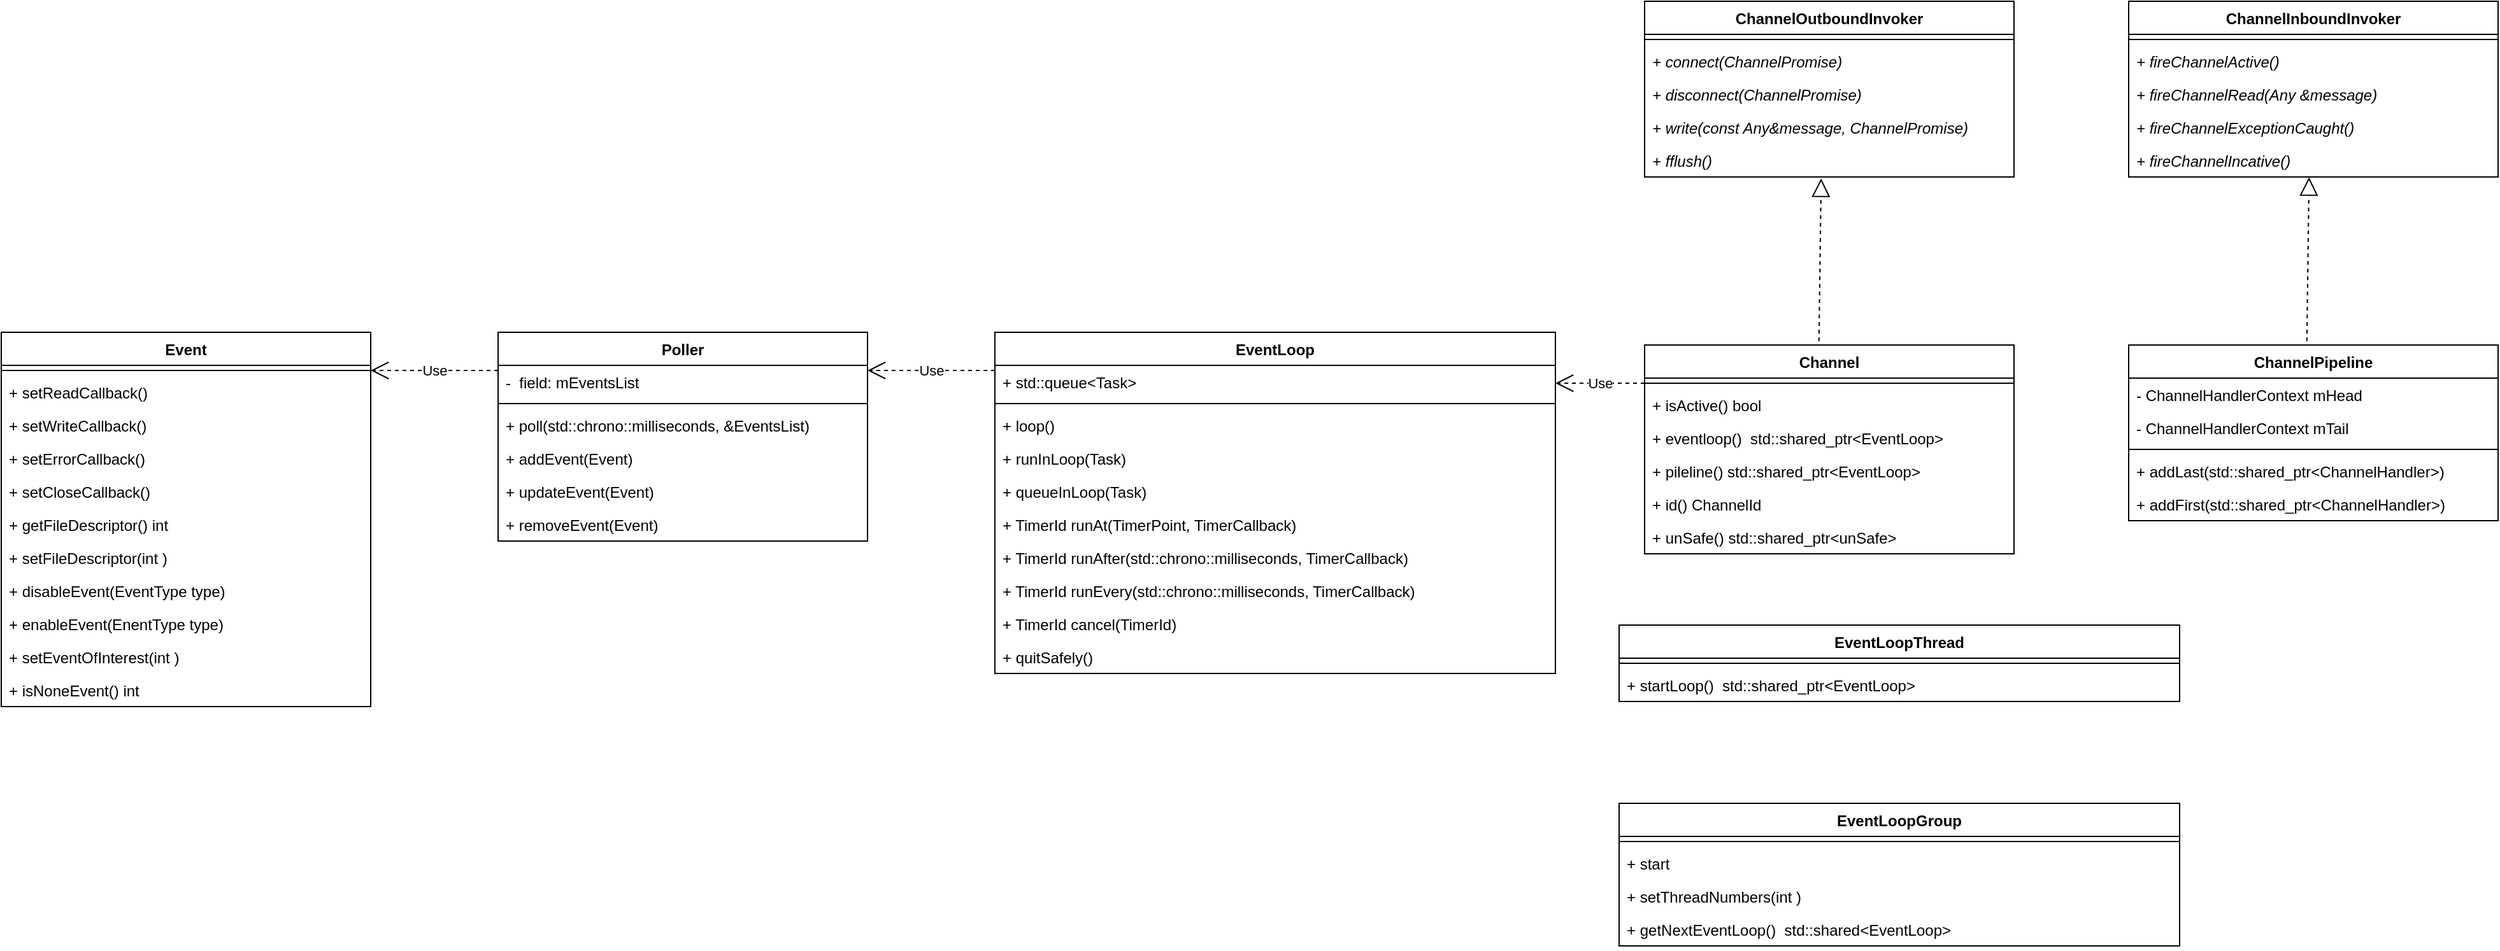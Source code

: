 <mxfile version="12.2.3" type="github" pages="4">
  <diagram name="类图" id="c4acf3e9-155e-7222-9cf6-157b1a14988f">
    <mxGraphModel dx="2671" dy="519" grid="1" gridSize="10" guides="1" tooltips="1" connect="1" arrows="1" fold="1" page="1" pageScale="1" pageWidth="850" pageHeight="1100" background="#ffffff" math="0" shadow="0">
      <root>
        <mxCell id="0"/>
        <mxCell id="1" parent="0"/>
        <mxCell id="_bCPvopoZGER6yHDOMZf-1" value="ChannelOutboundInvoker" style="swimlane;fontStyle=1;align=center;verticalAlign=top;childLayout=stackLayout;horizontal=1;startSize=26;horizontalStack=0;resizeParent=1;resizeParentMax=0;resizeLast=0;collapsible=1;marginBottom=0;" parent="1" vertex="1">
          <mxGeometry x="60" y="40" width="290" height="138" as="geometry"/>
        </mxCell>
        <mxCell id="_bCPvopoZGER6yHDOMZf-3" value="" style="line;strokeWidth=1;fillColor=none;align=left;verticalAlign=middle;spacingTop=-1;spacingLeft=3;spacingRight=3;rotatable=0;labelPosition=right;points=[];portConstraint=eastwest;" parent="_bCPvopoZGER6yHDOMZf-1" vertex="1">
          <mxGeometry y="26" width="290" height="8" as="geometry"/>
        </mxCell>
        <mxCell id="_bCPvopoZGER6yHDOMZf-4" value="+ connect(ChannelPromise)" style="text;strokeColor=none;fillColor=none;align=left;verticalAlign=top;spacingLeft=4;spacingRight=4;overflow=hidden;rotatable=0;points=[[0,0.5],[1,0.5]];portConstraint=eastwest;fontStyle=2" parent="_bCPvopoZGER6yHDOMZf-1" vertex="1">
          <mxGeometry y="34" width="290" height="26" as="geometry"/>
        </mxCell>
        <mxCell id="_bCPvopoZGER6yHDOMZf-10" value="+ disconnect(ChannelPromise)" style="text;strokeColor=none;fillColor=none;align=left;verticalAlign=top;spacingLeft=4;spacingRight=4;overflow=hidden;rotatable=0;points=[[0,0.5],[1,0.5]];portConstraint=eastwest;fontStyle=2" parent="_bCPvopoZGER6yHDOMZf-1" vertex="1">
          <mxGeometry y="60" width="290" height="26" as="geometry"/>
        </mxCell>
        <mxCell id="_bCPvopoZGER6yHDOMZf-11" value="+ write(const Any&amp;message, ChannelPromise)" style="text;strokeColor=none;fillColor=none;align=left;verticalAlign=top;spacingLeft=4;spacingRight=4;overflow=hidden;rotatable=0;points=[[0,0.5],[1,0.5]];portConstraint=eastwest;fontStyle=2" parent="_bCPvopoZGER6yHDOMZf-1" vertex="1">
          <mxGeometry y="86" width="290" height="26" as="geometry"/>
        </mxCell>
        <mxCell id="_bCPvopoZGER6yHDOMZf-24" value="+ fflush()" style="text;strokeColor=none;fillColor=none;align=left;verticalAlign=top;spacingLeft=4;spacingRight=4;overflow=hidden;rotatable=0;points=[[0,0.5],[1,0.5]];portConstraint=eastwest;fontStyle=2" parent="_bCPvopoZGER6yHDOMZf-1" vertex="1">
          <mxGeometry y="112" width="290" height="26" as="geometry"/>
        </mxCell>
        <mxCell id="_bCPvopoZGER6yHDOMZf-13" value="Channel" style="swimlane;fontStyle=1;align=center;verticalAlign=top;childLayout=stackLayout;horizontal=1;startSize=26;horizontalStack=0;resizeParent=1;resizeParentMax=0;resizeLast=0;collapsible=1;marginBottom=0;" parent="1" vertex="1">
          <mxGeometry x="60" y="310" width="290" height="164" as="geometry"/>
        </mxCell>
        <mxCell id="_bCPvopoZGER6yHDOMZf-16" value="" style="line;strokeWidth=1;fillColor=none;align=left;verticalAlign=middle;spacingTop=-1;spacingLeft=3;spacingRight=3;rotatable=0;labelPosition=right;points=[];portConstraint=eastwest;" parent="_bCPvopoZGER6yHDOMZf-13" vertex="1">
          <mxGeometry y="26" width="290" height="8" as="geometry"/>
        </mxCell>
        <mxCell id="_bCPvopoZGER6yHDOMZf-17" value="+ isActive() bool" style="text;strokeColor=none;fillColor=none;align=left;verticalAlign=top;spacingLeft=4;spacingRight=4;overflow=hidden;rotatable=0;points=[[0,0.5],[1,0.5]];portConstraint=eastwest;" parent="_bCPvopoZGER6yHDOMZf-13" vertex="1">
          <mxGeometry y="34" width="290" height="26" as="geometry"/>
        </mxCell>
        <mxCell id="_bCPvopoZGER6yHDOMZf-18" value="+ eventloop()  std::shared_ptr&lt;EventLoop&gt;" style="text;strokeColor=none;fillColor=none;align=left;verticalAlign=top;spacingLeft=4;spacingRight=4;overflow=hidden;rotatable=0;points=[[0,0.5],[1,0.5]];portConstraint=eastwest;" parent="_bCPvopoZGER6yHDOMZf-13" vertex="1">
          <mxGeometry y="60" width="290" height="26" as="geometry"/>
        </mxCell>
        <mxCell id="_bCPvopoZGER6yHDOMZf-19" value="+ pileline() std::shared_ptr&lt;EventLoop&gt;" style="text;strokeColor=none;fillColor=none;align=left;verticalAlign=top;spacingLeft=4;spacingRight=4;overflow=hidden;rotatable=0;points=[[0,0.5],[1,0.5]];portConstraint=eastwest;" parent="_bCPvopoZGER6yHDOMZf-13" vertex="1">
          <mxGeometry y="86" width="290" height="26" as="geometry"/>
        </mxCell>
        <mxCell id="R8XJ__2D7Tir7pTzeOZv-1" value="+ id() ChannelId" style="text;strokeColor=none;fillColor=none;align=left;verticalAlign=top;spacingLeft=4;spacingRight=4;overflow=hidden;rotatable=0;points=[[0,0.5],[1,0.5]];portConstraint=eastwest;" vertex="1" parent="_bCPvopoZGER6yHDOMZf-13">
          <mxGeometry y="112" width="290" height="26" as="geometry"/>
        </mxCell>
        <mxCell id="R8XJ__2D7Tir7pTzeOZv-2" value="+ unSafe() std::shared_ptr&lt;unSafe&gt;" style="text;strokeColor=none;fillColor=none;align=left;verticalAlign=top;spacingLeft=4;spacingRight=4;overflow=hidden;rotatable=0;points=[[0,0.5],[1,0.5]];portConstraint=eastwest;" vertex="1" parent="_bCPvopoZGER6yHDOMZf-13">
          <mxGeometry y="138" width="290" height="26" as="geometry"/>
        </mxCell>
        <mxCell id="_bCPvopoZGER6yHDOMZf-26" value="" style="endArrow=block;dashed=1;endFill=0;endSize=12;html=1;entryX=0.478;entryY=1.046;entryDx=0;entryDy=0;entryPerimeter=0;exitX=0.472;exitY=-0.018;exitDx=0;exitDy=0;exitPerimeter=0;" parent="1" source="_bCPvopoZGER6yHDOMZf-13" target="_bCPvopoZGER6yHDOMZf-24" edge="1">
          <mxGeometry width="160" relative="1" as="geometry">
            <mxPoint x="200" y="310" as="sourcePoint"/>
            <mxPoint x="360" y="310" as="targetPoint"/>
          </mxGeometry>
        </mxCell>
        <mxCell id="_bCPvopoZGER6yHDOMZf-28" value="EventLoop" style="swimlane;fontStyle=1;align=center;verticalAlign=top;childLayout=stackLayout;horizontal=1;startSize=26;horizontalStack=0;resizeParent=1;resizeParentMax=0;resizeLast=0;collapsible=1;marginBottom=0;" parent="1" vertex="1">
          <mxGeometry x="-450" y="300" width="440" height="268" as="geometry"/>
        </mxCell>
        <mxCell id="_bCPvopoZGER6yHDOMZf-104" value="+ std::queue&lt;Task&gt;" style="text;strokeColor=none;fillColor=none;align=left;verticalAlign=top;spacingLeft=4;spacingRight=4;overflow=hidden;rotatable=0;points=[[0,0.5],[1,0.5]];portConstraint=eastwest;" parent="_bCPvopoZGER6yHDOMZf-28" vertex="1">
          <mxGeometry y="26" width="440" height="26" as="geometry"/>
        </mxCell>
        <mxCell id="_bCPvopoZGER6yHDOMZf-31" value="" style="line;strokeWidth=1;fillColor=none;align=left;verticalAlign=middle;spacingTop=-1;spacingLeft=3;spacingRight=3;rotatable=0;labelPosition=right;points=[];portConstraint=eastwest;" parent="_bCPvopoZGER6yHDOMZf-28" vertex="1">
          <mxGeometry y="52" width="440" height="8" as="geometry"/>
        </mxCell>
        <mxCell id="_bCPvopoZGER6yHDOMZf-32" value="+ loop()" style="text;strokeColor=none;fillColor=none;align=left;verticalAlign=top;spacingLeft=4;spacingRight=4;overflow=hidden;rotatable=0;points=[[0,0.5],[1,0.5]];portConstraint=eastwest;" parent="_bCPvopoZGER6yHDOMZf-28" vertex="1">
          <mxGeometry y="60" width="440" height="26" as="geometry"/>
        </mxCell>
        <mxCell id="_bCPvopoZGER6yHDOMZf-87" value="+ runInLoop(Task)" style="text;strokeColor=none;fillColor=none;align=left;verticalAlign=top;spacingLeft=4;spacingRight=4;overflow=hidden;rotatable=0;points=[[0,0.5],[1,0.5]];portConstraint=eastwest;" parent="_bCPvopoZGER6yHDOMZf-28" vertex="1">
          <mxGeometry y="86" width="440" height="26" as="geometry"/>
        </mxCell>
        <mxCell id="_bCPvopoZGER6yHDOMZf-33" value="+ queueInLoop(Task)" style="text;strokeColor=none;fillColor=none;align=left;verticalAlign=top;spacingLeft=4;spacingRight=4;overflow=hidden;rotatable=0;points=[[0,0.5],[1,0.5]];portConstraint=eastwest;" parent="_bCPvopoZGER6yHDOMZf-28" vertex="1">
          <mxGeometry y="112" width="440" height="26" as="geometry"/>
        </mxCell>
        <mxCell id="_bCPvopoZGER6yHDOMZf-37" value="+ TimerId runAt(TimerPoint, TimerCallback)" style="text;strokeColor=none;fillColor=none;align=left;verticalAlign=top;spacingLeft=4;spacingRight=4;overflow=hidden;rotatable=0;points=[[0,0.5],[1,0.5]];portConstraint=eastwest;" parent="_bCPvopoZGER6yHDOMZf-28" vertex="1">
          <mxGeometry y="138" width="440" height="26" as="geometry"/>
        </mxCell>
        <mxCell id="_bCPvopoZGER6yHDOMZf-38" value="+ TimerId runAfter(std::chrono::milliseconds, TimerCallback)" style="text;strokeColor=none;fillColor=none;align=left;verticalAlign=top;spacingLeft=4;spacingRight=4;overflow=hidden;rotatable=0;points=[[0,0.5],[1,0.5]];portConstraint=eastwest;" parent="_bCPvopoZGER6yHDOMZf-28" vertex="1">
          <mxGeometry y="164" width="440" height="26" as="geometry"/>
        </mxCell>
        <mxCell id="_bCPvopoZGER6yHDOMZf-42" value="+ TimerId runEvery(std::chrono::milliseconds, TimerCallback)" style="text;strokeColor=none;fillColor=none;align=left;verticalAlign=top;spacingLeft=4;spacingRight=4;overflow=hidden;rotatable=0;points=[[0,0.5],[1,0.5]];portConstraint=eastwest;" parent="_bCPvopoZGER6yHDOMZf-28" vertex="1">
          <mxGeometry y="190" width="440" height="26" as="geometry"/>
        </mxCell>
        <mxCell id="_bCPvopoZGER6yHDOMZf-43" value="+ TimerId cancel(TimerId)" style="text;strokeColor=none;fillColor=none;align=left;verticalAlign=top;spacingLeft=4;spacingRight=4;overflow=hidden;rotatable=0;points=[[0,0.5],[1,0.5]];portConstraint=eastwest;" parent="_bCPvopoZGER6yHDOMZf-28" vertex="1">
          <mxGeometry y="216" width="440" height="26" as="geometry"/>
        </mxCell>
        <mxCell id="_bCPvopoZGER6yHDOMZf-34" value="+ quitSafely()" style="text;strokeColor=none;fillColor=none;align=left;verticalAlign=top;spacingLeft=4;spacingRight=4;overflow=hidden;rotatable=0;points=[[0,0.5],[1,0.5]];portConstraint=eastwest;" parent="_bCPvopoZGER6yHDOMZf-28" vertex="1">
          <mxGeometry y="242" width="440" height="26" as="geometry"/>
        </mxCell>
        <mxCell id="_bCPvopoZGER6yHDOMZf-46" value="Poller" style="swimlane;fontStyle=1;align=center;verticalAlign=top;childLayout=stackLayout;horizontal=1;startSize=26;horizontalStack=0;resizeParent=1;resizeParentMax=0;resizeLast=0;collapsible=1;marginBottom=0;" parent="1" vertex="1">
          <mxGeometry x="-840" y="300" width="290" height="164" as="geometry"/>
        </mxCell>
        <mxCell id="_bCPvopoZGER6yHDOMZf-47" value="-  field: mEventsList" style="text;strokeColor=none;fillColor=none;align=left;verticalAlign=top;spacingLeft=4;spacingRight=4;overflow=hidden;rotatable=0;points=[[0,0.5],[1,0.5]];portConstraint=eastwest;" parent="_bCPvopoZGER6yHDOMZf-46" vertex="1">
          <mxGeometry y="26" width="290" height="26" as="geometry"/>
        </mxCell>
        <mxCell id="_bCPvopoZGER6yHDOMZf-49" value="" style="line;strokeWidth=1;fillColor=none;align=left;verticalAlign=middle;spacingTop=-1;spacingLeft=3;spacingRight=3;rotatable=0;labelPosition=right;points=[];portConstraint=eastwest;" parent="_bCPvopoZGER6yHDOMZf-46" vertex="1">
          <mxGeometry y="52" width="290" height="8" as="geometry"/>
        </mxCell>
        <mxCell id="_bCPvopoZGER6yHDOMZf-50" value="+ poll(std::chrono::milliseconds, &amp;EventsList)" style="text;strokeColor=none;fillColor=none;align=left;verticalAlign=top;spacingLeft=4;spacingRight=4;overflow=hidden;rotatable=0;points=[[0,0.5],[1,0.5]];portConstraint=eastwest;fontStyle=0" parent="_bCPvopoZGER6yHDOMZf-46" vertex="1">
          <mxGeometry y="60" width="290" height="26" as="geometry"/>
        </mxCell>
        <mxCell id="_bCPvopoZGER6yHDOMZf-51" value="+ addEvent(Event)" style="text;strokeColor=none;fillColor=none;align=left;verticalAlign=top;spacingLeft=4;spacingRight=4;overflow=hidden;rotatable=0;points=[[0,0.5],[1,0.5]];portConstraint=eastwest;fontStyle=0" parent="_bCPvopoZGER6yHDOMZf-46" vertex="1">
          <mxGeometry y="86" width="290" height="26" as="geometry"/>
        </mxCell>
        <mxCell id="_bCPvopoZGER6yHDOMZf-77" value="+ updateEvent(Event)" style="text;strokeColor=none;fillColor=none;align=left;verticalAlign=top;spacingLeft=4;spacingRight=4;overflow=hidden;rotatable=0;points=[[0,0.5],[1,0.5]];portConstraint=eastwest;fontStyle=0" parent="_bCPvopoZGER6yHDOMZf-46" vertex="1">
          <mxGeometry y="112" width="290" height="26" as="geometry"/>
        </mxCell>
        <mxCell id="_bCPvopoZGER6yHDOMZf-78" value="+ removeEvent(Event)" style="text;strokeColor=none;fillColor=none;align=left;verticalAlign=top;spacingLeft=4;spacingRight=4;overflow=hidden;rotatable=0;points=[[0,0.5],[1,0.5]];portConstraint=eastwest;fontStyle=0" parent="_bCPvopoZGER6yHDOMZf-46" vertex="1">
          <mxGeometry y="138" width="290" height="26" as="geometry"/>
        </mxCell>
        <mxCell id="_bCPvopoZGER6yHDOMZf-53" value="Event" style="swimlane;fontStyle=1;align=center;verticalAlign=top;childLayout=stackLayout;horizontal=1;startSize=26;horizontalStack=0;resizeParent=1;resizeParentMax=0;resizeLast=0;collapsible=1;marginBottom=0;" parent="1" vertex="1">
          <mxGeometry x="-1230" y="300" width="290" height="294" as="geometry"/>
        </mxCell>
        <mxCell id="_bCPvopoZGER6yHDOMZf-56" value="" style="line;strokeWidth=1;fillColor=none;align=left;verticalAlign=middle;spacingTop=-1;spacingLeft=3;spacingRight=3;rotatable=0;labelPosition=right;points=[];portConstraint=eastwest;" parent="_bCPvopoZGER6yHDOMZf-53" vertex="1">
          <mxGeometry y="26" width="290" height="8" as="geometry"/>
        </mxCell>
        <mxCell id="_bCPvopoZGER6yHDOMZf-58" value="+ setReadCallback()" style="text;strokeColor=none;fillColor=none;align=left;verticalAlign=top;spacingLeft=4;spacingRight=4;overflow=hidden;rotatable=0;points=[[0,0.5],[1,0.5]];portConstraint=eastwest;" parent="_bCPvopoZGER6yHDOMZf-53" vertex="1">
          <mxGeometry y="34" width="290" height="26" as="geometry"/>
        </mxCell>
        <mxCell id="_bCPvopoZGER6yHDOMZf-60" value="+ setWriteCallback()" style="text;strokeColor=none;fillColor=none;align=left;verticalAlign=top;spacingLeft=4;spacingRight=4;overflow=hidden;rotatable=0;points=[[0,0.5],[1,0.5]];portConstraint=eastwest;" parent="_bCPvopoZGER6yHDOMZf-53" vertex="1">
          <mxGeometry y="60" width="290" height="26" as="geometry"/>
        </mxCell>
        <mxCell id="_bCPvopoZGER6yHDOMZf-61" value="+ setErrorCallback()" style="text;strokeColor=none;fillColor=none;align=left;verticalAlign=top;spacingLeft=4;spacingRight=4;overflow=hidden;rotatable=0;points=[[0,0.5],[1,0.5]];portConstraint=eastwest;" parent="_bCPvopoZGER6yHDOMZf-53" vertex="1">
          <mxGeometry y="86" width="290" height="26" as="geometry"/>
        </mxCell>
        <mxCell id="_bCPvopoZGER6yHDOMZf-62" value="+ setCloseCallback()" style="text;strokeColor=none;fillColor=none;align=left;verticalAlign=top;spacingLeft=4;spacingRight=4;overflow=hidden;rotatable=0;points=[[0,0.5],[1,0.5]];portConstraint=eastwest;" parent="_bCPvopoZGER6yHDOMZf-53" vertex="1">
          <mxGeometry y="112" width="290" height="26" as="geometry"/>
        </mxCell>
        <mxCell id="_bCPvopoZGER6yHDOMZf-63" value="+ getFileDescriptor() int" style="text;strokeColor=none;fillColor=none;align=left;verticalAlign=top;spacingLeft=4;spacingRight=4;overflow=hidden;rotatable=0;points=[[0,0.5],[1,0.5]];portConstraint=eastwest;" parent="_bCPvopoZGER6yHDOMZf-53" vertex="1">
          <mxGeometry y="138" width="290" height="26" as="geometry"/>
        </mxCell>
        <mxCell id="_bCPvopoZGER6yHDOMZf-64" value="+ setFileDescriptor(int )" style="text;strokeColor=none;fillColor=none;align=left;verticalAlign=top;spacingLeft=4;spacingRight=4;overflow=hidden;rotatable=0;points=[[0,0.5],[1,0.5]];portConstraint=eastwest;" parent="_bCPvopoZGER6yHDOMZf-53" vertex="1">
          <mxGeometry y="164" width="290" height="26" as="geometry"/>
        </mxCell>
        <mxCell id="_bCPvopoZGER6yHDOMZf-69" value="+ disableEvent(EventType type)" style="text;strokeColor=none;fillColor=none;align=left;verticalAlign=top;spacingLeft=4;spacingRight=4;overflow=hidden;rotatable=0;points=[[0,0.5],[1,0.5]];portConstraint=eastwest;" parent="_bCPvopoZGER6yHDOMZf-53" vertex="1">
          <mxGeometry y="190" width="290" height="26" as="geometry"/>
        </mxCell>
        <mxCell id="_bCPvopoZGER6yHDOMZf-70" value="+ enableEvent(EnentType type)" style="text;strokeColor=none;fillColor=none;align=left;verticalAlign=top;spacingLeft=4;spacingRight=4;overflow=hidden;rotatable=0;points=[[0,0.5],[1,0.5]];portConstraint=eastwest;" parent="_bCPvopoZGER6yHDOMZf-53" vertex="1">
          <mxGeometry y="216" width="290" height="26" as="geometry"/>
        </mxCell>
        <mxCell id="_bCPvopoZGER6yHDOMZf-74" value="+ setEventOfInterest(int )" style="text;strokeColor=none;fillColor=none;align=left;verticalAlign=top;spacingLeft=4;spacingRight=4;overflow=hidden;rotatable=0;points=[[0,0.5],[1,0.5]];portConstraint=eastwest;" parent="_bCPvopoZGER6yHDOMZf-53" vertex="1">
          <mxGeometry y="242" width="290" height="26" as="geometry"/>
        </mxCell>
        <mxCell id="_bCPvopoZGER6yHDOMZf-76" value="+ isNoneEvent() int" style="text;strokeColor=none;fillColor=none;align=left;verticalAlign=top;spacingLeft=4;spacingRight=4;overflow=hidden;rotatable=0;points=[[0,0.5],[1,0.5]];portConstraint=eastwest;" parent="_bCPvopoZGER6yHDOMZf-53" vertex="1">
          <mxGeometry y="268" width="290" height="26" as="geometry"/>
        </mxCell>
        <mxCell id="_bCPvopoZGER6yHDOMZf-89" value="ChannelPipeline" style="swimlane;fontStyle=1;align=center;verticalAlign=top;childLayout=stackLayout;horizontal=1;startSize=26;horizontalStack=0;resizeParent=1;resizeParentMax=0;resizeLast=0;collapsible=1;marginBottom=0;" parent="1" vertex="1">
          <mxGeometry x="440" y="310" width="290" height="138" as="geometry"/>
        </mxCell>
        <mxCell id="_bCPvopoZGER6yHDOMZf-91" value="- ChannelHandlerContext mHead" style="text;strokeColor=none;fillColor=none;align=left;verticalAlign=top;spacingLeft=4;spacingRight=4;overflow=hidden;rotatable=0;points=[[0,0.5],[1,0.5]];portConstraint=eastwest;" parent="_bCPvopoZGER6yHDOMZf-89" vertex="1">
          <mxGeometry y="26" width="290" height="26" as="geometry"/>
        </mxCell>
        <mxCell id="_bCPvopoZGER6yHDOMZf-103" value="- ChannelHandlerContext mTail" style="text;strokeColor=none;fillColor=none;align=left;verticalAlign=top;spacingLeft=4;spacingRight=4;overflow=hidden;rotatable=0;points=[[0,0.5],[1,0.5]];portConstraint=eastwest;" parent="_bCPvopoZGER6yHDOMZf-89" vertex="1">
          <mxGeometry y="52" width="290" height="26" as="geometry"/>
        </mxCell>
        <mxCell id="_bCPvopoZGER6yHDOMZf-90" value="" style="line;strokeWidth=1;fillColor=none;align=left;verticalAlign=middle;spacingTop=-1;spacingLeft=3;spacingRight=3;rotatable=0;labelPosition=right;points=[];portConstraint=eastwest;" parent="_bCPvopoZGER6yHDOMZf-89" vertex="1">
          <mxGeometry y="78" width="290" height="8" as="geometry"/>
        </mxCell>
        <mxCell id="_bCPvopoZGER6yHDOMZf-94" value="+ addLast(std::shared_ptr&lt;ChannelHandler&gt;)" style="text;strokeColor=none;fillColor=none;align=left;verticalAlign=top;spacingLeft=4;spacingRight=4;overflow=hidden;rotatable=0;points=[[0,0.5],[1,0.5]];portConstraint=eastwest;" parent="_bCPvopoZGER6yHDOMZf-89" vertex="1">
          <mxGeometry y="86" width="290" height="26" as="geometry"/>
        </mxCell>
        <mxCell id="_bCPvopoZGER6yHDOMZf-102" value="+ addFirst(std::shared_ptr&lt;ChannelHandler&gt;)" style="text;strokeColor=none;fillColor=none;align=left;verticalAlign=top;spacingLeft=4;spacingRight=4;overflow=hidden;rotatable=0;points=[[0,0.5],[1,0.5]];portConstraint=eastwest;" parent="_bCPvopoZGER6yHDOMZf-89" vertex="1">
          <mxGeometry y="112" width="290" height="26" as="geometry"/>
        </mxCell>
        <mxCell id="_bCPvopoZGER6yHDOMZf-96" value="ChannelInboundInvoker" style="swimlane;fontStyle=1;align=center;verticalAlign=top;childLayout=stackLayout;horizontal=1;startSize=26;horizontalStack=0;resizeParent=1;resizeParentMax=0;resizeLast=0;collapsible=1;marginBottom=0;" parent="1" vertex="1">
          <mxGeometry x="440" y="40" width="290" height="138" as="geometry"/>
        </mxCell>
        <mxCell id="_bCPvopoZGER6yHDOMZf-97" value="" style="line;strokeWidth=1;fillColor=none;align=left;verticalAlign=middle;spacingTop=-1;spacingLeft=3;spacingRight=3;rotatable=0;labelPosition=right;points=[];portConstraint=eastwest;" parent="_bCPvopoZGER6yHDOMZf-96" vertex="1">
          <mxGeometry y="26" width="290" height="8" as="geometry"/>
        </mxCell>
        <mxCell id="_bCPvopoZGER6yHDOMZf-98" value="+ fireChannelActive()" style="text;strokeColor=none;fillColor=none;align=left;verticalAlign=top;spacingLeft=4;spacingRight=4;overflow=hidden;rotatable=0;points=[[0,0.5],[1,0.5]];portConstraint=eastwest;fontStyle=2" parent="_bCPvopoZGER6yHDOMZf-96" vertex="1">
          <mxGeometry y="34" width="290" height="26" as="geometry"/>
        </mxCell>
        <mxCell id="_bCPvopoZGER6yHDOMZf-100" value="+ fireChannelRead(Any &amp;message)" style="text;strokeColor=none;fillColor=none;align=left;verticalAlign=top;spacingLeft=4;spacingRight=4;overflow=hidden;rotatable=0;points=[[0,0.5],[1,0.5]];portConstraint=eastwest;fontStyle=2" parent="_bCPvopoZGER6yHDOMZf-96" vertex="1">
          <mxGeometry y="60" width="290" height="26" as="geometry"/>
        </mxCell>
        <mxCell id="_bCPvopoZGER6yHDOMZf-101" value="+ fireChannelExceptionCaught()" style="text;strokeColor=none;fillColor=none;align=left;verticalAlign=top;spacingLeft=4;spacingRight=4;overflow=hidden;rotatable=0;points=[[0,0.5],[1,0.5]];portConstraint=eastwest;fontStyle=2" parent="_bCPvopoZGER6yHDOMZf-96" vertex="1">
          <mxGeometry y="86" width="290" height="26" as="geometry"/>
        </mxCell>
        <mxCell id="_bCPvopoZGER6yHDOMZf-99" value="+ fireChannelIncative()" style="text;strokeColor=none;fillColor=none;align=left;verticalAlign=top;spacingLeft=4;spacingRight=4;overflow=hidden;rotatable=0;points=[[0,0.5],[1,0.5]];portConstraint=eastwest;fontStyle=2" parent="_bCPvopoZGER6yHDOMZf-96" vertex="1">
          <mxGeometry y="112" width="290" height="26" as="geometry"/>
        </mxCell>
        <mxCell id="MLgw6Q418x1dAZeV79YQ-1" value="" style="endArrow=block;dashed=1;endFill=0;endSize=12;html=1;entryX=0.478;entryY=1.046;entryDx=0;entryDy=0;entryPerimeter=0;exitX=0.472;exitY=-0.018;exitDx=0;exitDy=0;exitPerimeter=0;" edge="1" parent="1">
          <mxGeometry width="160" relative="1" as="geometry">
            <mxPoint x="579.88" y="306.984" as="sourcePoint"/>
            <mxPoint x="581.62" y="178.196" as="targetPoint"/>
          </mxGeometry>
        </mxCell>
        <mxCell id="MLgw6Q418x1dAZeV79YQ-2" value="Use" style="endArrow=open;endSize=12;dashed=1;html=1;exitX=0;exitY=0.5;exitDx=0;exitDy=0;exitPerimeter=0;" edge="1" parent="1" source="_bCPvopoZGER6yHDOMZf-16">
          <mxGeometry width="160" relative="1" as="geometry">
            <mxPoint x="40" y="340.5" as="sourcePoint"/>
            <mxPoint x="-10" y="340" as="targetPoint"/>
          </mxGeometry>
        </mxCell>
        <mxCell id="MLgw6Q418x1dAZeV79YQ-3" value="Use" style="endArrow=open;endSize=12;dashed=1;html=1;exitX=0;exitY=0.154;exitDx=0;exitDy=0;exitPerimeter=0;" edge="1" parent="1" source="_bCPvopoZGER6yHDOMZf-104">
          <mxGeometry width="160" relative="1" as="geometry">
            <mxPoint x="-480" y="330" as="sourcePoint"/>
            <mxPoint x="-550" y="330" as="targetPoint"/>
          </mxGeometry>
        </mxCell>
        <mxCell id="MLgw6Q418x1dAZeV79YQ-4" value="Use" style="endArrow=open;endSize=12;dashed=1;html=1;exitX=0;exitY=0.154;exitDx=0;exitDy=0;exitPerimeter=0;" edge="1" parent="1">
          <mxGeometry width="160" relative="1" as="geometry">
            <mxPoint x="-840" y="330.004" as="sourcePoint"/>
            <mxPoint x="-940" y="330" as="targetPoint"/>
          </mxGeometry>
        </mxCell>
        <mxCell id="UBo6YFQWtfqeJysy8--F-1" value="EventLoopThread" style="swimlane;fontStyle=1;align=center;verticalAlign=top;childLayout=stackLayout;horizontal=1;startSize=26;horizontalStack=0;resizeParent=1;resizeParentMax=0;resizeLast=0;collapsible=1;marginBottom=0;" vertex="1" parent="1">
          <mxGeometry x="40" y="530" width="440" height="60" as="geometry"/>
        </mxCell>
        <mxCell id="UBo6YFQWtfqeJysy8--F-3" value="" style="line;strokeWidth=1;fillColor=none;align=left;verticalAlign=middle;spacingTop=-1;spacingLeft=3;spacingRight=3;rotatable=0;labelPosition=right;points=[];portConstraint=eastwest;" vertex="1" parent="UBo6YFQWtfqeJysy8--F-1">
          <mxGeometry y="26" width="440" height="8" as="geometry"/>
        </mxCell>
        <mxCell id="UBo6YFQWtfqeJysy8--F-4" value="+ startLoop()  std::shared_ptr&lt;EventLoop&gt;" style="text;strokeColor=none;fillColor=none;align=left;verticalAlign=top;spacingLeft=4;spacingRight=4;overflow=hidden;rotatable=0;points=[[0,0.5],[1,0.5]];portConstraint=eastwest;" vertex="1" parent="UBo6YFQWtfqeJysy8--F-1">
          <mxGeometry y="34" width="440" height="26" as="geometry"/>
        </mxCell>
        <mxCell id="UBo6YFQWtfqeJysy8--F-12" value="EventLoopGroup" style="swimlane;fontStyle=1;align=center;verticalAlign=top;childLayout=stackLayout;horizontal=1;startSize=26;horizontalStack=0;resizeParent=1;resizeParentMax=0;resizeLast=0;collapsible=1;marginBottom=0;" vertex="1" parent="1">
          <mxGeometry x="40" y="670" width="440" height="112" as="geometry"/>
        </mxCell>
        <mxCell id="UBo6YFQWtfqeJysy8--F-14" value="" style="line;strokeWidth=1;fillColor=none;align=left;verticalAlign=middle;spacingTop=-1;spacingLeft=3;spacingRight=3;rotatable=0;labelPosition=right;points=[];portConstraint=eastwest;" vertex="1" parent="UBo6YFQWtfqeJysy8--F-12">
          <mxGeometry y="26" width="440" height="8" as="geometry"/>
        </mxCell>
        <mxCell id="UBo6YFQWtfqeJysy8--F-16" value="+ start" style="text;strokeColor=none;fillColor=none;align=left;verticalAlign=top;spacingLeft=4;spacingRight=4;overflow=hidden;rotatable=0;points=[[0,0.5],[1,0.5]];portConstraint=eastwest;" vertex="1" parent="UBo6YFQWtfqeJysy8--F-12">
          <mxGeometry y="34" width="440" height="26" as="geometry"/>
        </mxCell>
        <mxCell id="UBo6YFQWtfqeJysy8--F-17" value="+ setThreadNumbers(int )" style="text;strokeColor=none;fillColor=none;align=left;verticalAlign=top;spacingLeft=4;spacingRight=4;overflow=hidden;rotatable=0;points=[[0,0.5],[1,0.5]];portConstraint=eastwest;" vertex="1" parent="UBo6YFQWtfqeJysy8--F-12">
          <mxGeometry y="60" width="440" height="26" as="geometry"/>
        </mxCell>
        <mxCell id="UBo6YFQWtfqeJysy8--F-15" value="+ getNextEventLoop()  std::shared&lt;EventLoop&gt;" style="text;strokeColor=none;fillColor=none;align=left;verticalAlign=top;spacingLeft=4;spacingRight=4;overflow=hidden;rotatable=0;points=[[0,0.5],[1,0.5]];portConstraint=eastwest;" vertex="1" parent="UBo6YFQWtfqeJysy8--F-12">
          <mxGeometry y="86" width="440" height="26" as="geometry"/>
        </mxCell>
      </root>
    </mxGraphModel>
  </diagram>
  <diagram id="pQ7dtovfqLk3mC11gynK" name="UML活动图">
    <mxGraphModel dx="1168" dy="752" grid="1" gridSize="10" guides="1" tooltips="1" connect="1" arrows="1" fold="1" page="1" pageScale="1" pageWidth="850" pageHeight="1100" math="0" shadow="0">
      <root>
        <mxCell id="rYr7WCL7WObzl--F8MwN-0"/>
        <mxCell id="rYr7WCL7WObzl--F8MwN-1" parent="rYr7WCL7WObzl--F8MwN-0"/>
      </root>
    </mxGraphModel>
  </diagram>
  <diagram id="Y8OaXgC5r_cKhnW7X01x" name="UML序列图-Client端">
    <mxGraphModel dx="1821" dy="519" grid="1" gridSize="10" guides="1" tooltips="1" connect="1" arrows="1" fold="1" page="1" pageScale="1" pageWidth="850" pageHeight="1100" math="0" shadow="0">
      <root>
        <mxCell id="ptsElyhNpNcPMQXLai7u-0"/>
        <mxCell id="ptsElyhNpNcPMQXLai7u-1" parent="ptsElyhNpNcPMQXLai7u-0"/>
        <mxCell id="VVYg34z5QtqhzuoH_Jqh-96" value="" style="group" vertex="1" connectable="0" parent="ptsElyhNpNcPMQXLai7u-1">
          <mxGeometry x="-200" y="40" width="1790" height="1460" as="geometry"/>
        </mxCell>
        <mxCell id="VVYg34z5QtqhzuoH_Jqh-71" value="Alt" style="shape=umlFrame;whiteSpace=wrap;html=1;fillColor=#aa00ff;fontColor=#ffffff;strokeColor=#7700CC;" vertex="1" parent="VVYg34z5QtqhzuoH_Jqh-96">
          <mxGeometry x="-10" y="430" width="210" height="190" as="geometry"/>
        </mxCell>
        <mxCell id="VVYg34z5QtqhzuoH_Jqh-84" value="Pair" style="shape=umlFrame;whiteSpace=wrap;html=1;fillColor=#d80073;fontColor=#ffffff;strokeColor=#A50040;" vertex="1" parent="VVYg34z5QtqhzuoH_Jqh-96">
          <mxGeometry x="770" y="730" width="150" height="360" as="geometry"/>
        </mxCell>
        <mxCell id="083u-KpYR_KQumZKH2ZV-1" value="Channel:ChannelTcp" style="shape=umlLifeline;perimeter=lifelinePerimeter;whiteSpace=wrap;html=1;container=1;collapsible=0;recursiveResize=0;outlineConnect=0;fontStyle=4" vertex="1" parent="VVYg34z5QtqhzuoH_Jqh-96">
          <mxGeometry x="300" y="60" width="120" height="1350" as="geometry"/>
        </mxCell>
        <mxCell id="VVYg34z5QtqhzuoH_Jqh-40" value="" style="html=1;points=[];perimeter=orthogonalPerimeter;fillColor=#f8cecc;strokeColor=#b85450;" vertex="1" parent="083u-KpYR_KQumZKH2ZV-1">
          <mxGeometry x="55" y="338" width="10" height="80" as="geometry"/>
        </mxCell>
        <mxCell id="eZrrCdHlXh_iIdwyi6kG-0" value="connect" style="edgeStyle=orthogonalEdgeStyle;html=1;align=left;spacingLeft=2;endArrow=block;rounded=0;fontColor=#000000;exitX=1;exitY=0.142;exitDx=0;exitDy=0;exitPerimeter=0;entryX=1.1;entryY=0.9;entryDx=0;entryDy=0;entryPerimeter=0;" edge="1" parent="083u-KpYR_KQumZKH2ZV-1" source="VVYg34z5QtqhzuoH_Jqh-40" target="VVYg34z5QtqhzuoH_Jqh-40">
          <mxGeometry relative="1" as="geometry">
            <mxPoint x="70.121" y="350.017" as="sourcePoint"/>
            <Array as="points">
              <mxPoint x="65" y="351"/>
              <mxPoint x="93" y="351"/>
              <mxPoint x="93" y="410"/>
            </Array>
            <mxPoint x="70.121" y="410.017" as="targetPoint"/>
          </mxGeometry>
        </mxCell>
        <mxCell id="9gCgKvtud5QyJr_iYikp-14" value="" style="html=1;points=[];perimeter=orthogonalPerimeter;strokeColor=#000000;fillColor=#FFFFFF;fontColor=#000000;" vertex="1" parent="083u-KpYR_KQumZKH2ZV-1">
          <mxGeometry x="55" y="180" width="10" height="50" as="geometry"/>
        </mxCell>
        <mxCell id="9gCgKvtud5QyJr_iYikp-16" value="regsiter" style="edgeStyle=orthogonalEdgeStyle;html=1;align=left;spacingLeft=2;endArrow=block;rounded=0;fontColor=#000000;exitX=0.956;exitY=0.087;exitDx=0;exitDy=0;exitPerimeter=0;" edge="1" parent="083u-KpYR_KQumZKH2ZV-1" source="9gCgKvtud5QyJr_iYikp-14" target="9gCgKvtud5QyJr_iYikp-14">
          <mxGeometry relative="1" as="geometry">
            <mxPoint x="71" y="181" as="sourcePoint"/>
            <Array as="points">
              <mxPoint x="65" y="182"/>
              <mxPoint x="90" y="182"/>
              <mxPoint x="90" y="220"/>
            </Array>
            <mxPoint x="71.143" y="240.5" as="targetPoint"/>
          </mxGeometry>
        </mxCell>
        <mxCell id="083u-KpYR_KQumZKH2ZV-2" value=":EventLoop" style="shape=umlLifeline;perimeter=lifelinePerimeter;whiteSpace=wrap;html=1;container=1;collapsible=0;recursiveResize=0;outlineConnect=0;" vertex="1" parent="VVYg34z5QtqhzuoH_Jqh-96">
          <mxGeometry x="950" y="169" width="470" height="1291" as="geometry"/>
        </mxCell>
        <mxCell id="VVYg34z5QtqhzuoH_Jqh-85" value="Loop" style="shape=umlFrame;whiteSpace=wrap;html=1;fillColor=#0050ef;fontColor=#ffffff;strokeColor=#001DBC;" vertex="1" parent="083u-KpYR_KQumZKH2ZV-2">
          <mxGeometry x="20" y="251" width="450" height="249" as="geometry"/>
        </mxCell>
        <mxCell id="VVYg34z5QtqhzuoH_Jqh-86" value="[every 500 ms]" style="text;align=center;fontStyle=1;verticalAlign=middle;spacingLeft=3;spacingRight=3;strokeColor=none;rotatable=0;points=[[0,0.5],[1,0.5]];portConstraint=eastwest;fillColor=#FFFFFF;fontColor=#000000;" vertex="1" parent="083u-KpYR_KQumZKH2ZV-2">
          <mxGeometry x="80" y="285" width="80" height="26" as="geometry"/>
        </mxCell>
        <mxCell id="VVYg34z5QtqhzuoH_Jqh-41" value="" style="html=1;points=[];perimeter=orthogonalPerimeter;fillColor=#FFFFFF;fontColor=#000000;" vertex="1" parent="083u-KpYR_KQumZKH2ZV-2">
          <mxGeometry x="230" y="311" width="10" height="219" as="geometry"/>
        </mxCell>
        <mxCell id="083u-KpYR_KQumZKH2ZV-3" value=":ChannelPipeline" style="shape=umlLifeline;perimeter=lifelinePerimeter;whiteSpace=wrap;html=1;container=1;collapsible=0;recursiveResize=0;outlineConnect=0;" vertex="1" parent="VVYg34z5QtqhzuoH_Jqh-96">
          <mxGeometry x="525" y="125" width="135" height="1325" as="geometry"/>
        </mxCell>
        <mxCell id="VVYg34z5QtqhzuoH_Jqh-44" value="" style="html=1;points=[];perimeter=orthogonalPerimeter;dashed=1;fillColor=#CCCCCC;" vertex="1" parent="083u-KpYR_KQumZKH2ZV-3">
          <mxGeometry x="62.5" y="825" width="10" height="80" as="geometry"/>
        </mxCell>
        <mxCell id="VVYg34z5QtqhzuoH_Jqh-63" value="" style="html=1;points=[];perimeter=orthogonalPerimeter;dashed=1;fillColor=#CCCCCC;" vertex="1" parent="083u-KpYR_KQumZKH2ZV-3">
          <mxGeometry x="62.5" y="935" width="10" height="80" as="geometry"/>
        </mxCell>
        <mxCell id="VVYg34z5QtqhzuoH_Jqh-101" value="" style="html=1;points=[];perimeter=orthogonalPerimeter;strokeColor=#000000;fillColor=#FFFFFF;fontColor=#000000;" vertex="1" parent="083u-KpYR_KQumZKH2ZV-3">
          <mxGeometry x="62.5" y="175" width="10" height="80" as="geometry"/>
        </mxCell>
        <mxCell id="lPqdFf43Rr4BipYVK7T6-35" value="addFirst/addLast" style="edgeStyle=orthogonalEdgeStyle;html=1;align=left;spacingLeft=2;endArrow=block;rounded=0;fontColor=#000000;exitX=1.03;exitY=0.133;exitDx=0;exitDy=0;exitPerimeter=0;entryX=1.03;entryY=0.878;entryDx=0;entryDy=0;entryPerimeter=0;" edge="1" target="VVYg34z5QtqhzuoH_Jqh-101" parent="083u-KpYR_KQumZKH2ZV-3" source="VVYg34z5QtqhzuoH_Jqh-101">
          <mxGeometry relative="1" as="geometry">
            <mxPoint x="85.052" y="184.862" as="sourcePoint"/>
            <Array as="points">
              <mxPoint x="95" y="186"/>
              <mxPoint x="95" y="245"/>
            </Array>
            <mxPoint x="86" y="245" as="targetPoint"/>
          </mxGeometry>
        </mxCell>
        <mxCell id="lPqdFf43Rr4BipYVK7T6-1" value="create" style="html=1;verticalAlign=bottom;endArrow=open;dashed=1;endSize=8;entryX=0;entryY=0.033;entryDx=0;entryDy=0;entryPerimeter=0;" edge="1" parent="VVYg34z5QtqhzuoH_Jqh-96" source="083u-KpYR_KQumZKH2ZV-1" target="083u-KpYR_KQumZKH2ZV-3">
          <mxGeometry relative="1" as="geometry">
            <mxPoint x="510" y="210" as="sourcePoint"/>
            <mxPoint x="500" y="170" as="targetPoint"/>
          </mxGeometry>
        </mxCell>
        <mxCell id="lPqdFf43Rr4BipYVK7T6-2" value="2. get NexpEventLoop&amp;nbsp;" style="html=1;verticalAlign=bottom;endArrow=open;endSize=8;fillColor=#e51400;strokeColor=#000000;entryX=0.5;entryY=0.563;entryDx=0;entryDy=0;entryPerimeter=0;" edge="1" parent="VVYg34z5QtqhzuoH_Jqh-96" source="lPqdFf43Rr4BipYVK7T6-39" target="9gCgKvtud5QyJr_iYikp-2">
          <mxGeometry x="-0.735" y="10" relative="1" as="geometry">
            <mxPoint x="379.929" y="239.9" as="sourcePoint"/>
            <mxPoint x="753" y="200" as="targetPoint"/>
            <mxPoint as="offset"/>
          </mxGeometry>
        </mxCell>
        <mxCell id="lPqdFf43Rr4BipYVK7T6-3" value="Actor" style="shape=umlActor;verticalLabelPosition=bottom;labelBackgroundColor=#ffffff;verticalAlign=top;html=1;" vertex="1" parent="VVYg34z5QtqhzuoH_Jqh-96">
          <mxGeometry y="95" width="30" height="60" as="geometry"/>
        </mxCell>
        <mxCell id="lPqdFf43Rr4BipYVK7T6-39" value=":SdkInit" style="shape=umlLifeline;perimeter=lifelinePerimeter;whiteSpace=wrap;html=1;container=1;collapsible=0;recursiveResize=0;outlineConnect=0;" vertex="1" parent="VVYg34z5QtqhzuoH_Jqh-96">
          <mxGeometry x="70" width="100" height="1400" as="geometry"/>
        </mxCell>
        <mxCell id="lPqdFf43Rr4BipYVK7T6-40" value="" style="html=1;points=[];perimeter=orthogonalPerimeter;" vertex="1" parent="lPqdFf43Rr4BipYVK7T6-39">
          <mxGeometry x="40" y="60" width="10" height="560" as="geometry"/>
        </mxCell>
        <mxCell id="VVYg34z5QtqhzuoH_Jqh-70" value="result" style="html=1;verticalAlign=bottom;endArrow=open;dashed=1;endSize=8;fontColor=#000000;exitX=-0.1;exitY=0.813;exitDx=0;exitDy=0;exitPerimeter=0;" edge="1" parent="lPqdFf43Rr4BipYVK7T6-39" source="VVYg34z5QtqhzuoH_Jqh-40">
          <mxGeometry relative="1" as="geometry">
            <mxPoint x="130" y="460" as="sourcePoint"/>
            <mxPoint x="130" y="460" as="targetPoint"/>
          </mxGeometry>
        </mxCell>
        <mxCell id="VVYg34z5QtqhzuoH_Jqh-91" value="" style="html=1;points=[];perimeter=orthogonalPerimeter;strokeColor=#000000;fillColor=#FFFFFF;fontColor=#000000;" vertex="1" parent="lPqdFf43Rr4BipYVK7T6-39">
          <mxGeometry x="45" y="580" width="10" height="40" as="geometry"/>
        </mxCell>
        <mxCell id="VVYg34z5QtqhzuoH_Jqh-92" value="assert" style="edgeStyle=orthogonalEdgeStyle;html=1;align=left;spacingLeft=2;endArrow=block;rounded=0;entryX=1;entryY=0;fontColor=#000000;" edge="1" target="VVYg34z5QtqhzuoH_Jqh-91" parent="lPqdFf43Rr4BipYVK7T6-39">
          <mxGeometry relative="1" as="geometry">
            <mxPoint x="50" y="560" as="sourcePoint"/>
            <Array as="points">
              <mxPoint x="75" y="560"/>
            </Array>
          </mxGeometry>
        </mxCell>
        <mxCell id="9gCgKvtud5QyJr_iYikp-3" value="create EventLoopGroup" style="html=1;verticalAlign=bottom;endArrow=open;strokeColor=#000000;fontColor=#FF3333;dashed=1;endFill=0;" edge="1" parent="lPqdFf43Rr4BipYVK7T6-39">
          <mxGeometry x="-0.705" width="80" relative="1" as="geometry">
            <mxPoint x="50" y="120" as="sourcePoint"/>
            <mxPoint x="640" y="120" as="targetPoint"/>
            <mxPoint as="offset"/>
          </mxGeometry>
        </mxCell>
        <mxCell id="9gCgKvtud5QyJr_iYikp-15" value="3. register channel to eventloop&amp;nbsp;" style="html=1;verticalAlign=bottom;endArrow=block;dashed=1;strokeColor=#000000;fontColor=#000000;entryX=0.029;entryY=0.383;entryDx=0;entryDy=0;entryPerimeter=0;" edge="1" parent="lPqdFf43Rr4BipYVK7T6-39" target="9gCgKvtud5QyJr_iYikp-14">
          <mxGeometry width="80" relative="1" as="geometry">
            <mxPoint x="50" y="260" as="sourcePoint"/>
            <mxPoint x="130" y="260" as="targetPoint"/>
          </mxGeometry>
        </mxCell>
        <mxCell id="lPqdFf43Rr4BipYVK7T6-41" value="1. create channel" style="html=1;verticalAlign=bottom;endArrow=open;dashed=1;endSize=8;entryX=0;entryY=0.033;entryDx=0;entryDy=0;entryPerimeter=0;" edge="1" parent="VVYg34z5QtqhzuoH_Jqh-96">
          <mxGeometry relative="1" as="geometry">
            <mxPoint x="124.5" y="80.17" as="sourcePoint"/>
            <mxPoint x="300" y="80.17" as="targetPoint"/>
          </mxGeometry>
        </mxCell>
        <mxCell id="lPqdFf43Rr4BipYVK7T6-54" value="Poller:Epoller" style="shape=umlLifeline;perimeter=lifelinePerimeter;whiteSpace=wrap;html=1;container=1;collapsible=0;recursiveResize=0;outlineConnect=0;fontStyle=4" vertex="1" parent="VVYg34z5QtqhzuoH_Jqh-96">
          <mxGeometry x="1290" y="217" width="100" height="1213" as="geometry"/>
        </mxCell>
        <mxCell id="VVYg34z5QtqhzuoH_Jqh-17" value="" style="html=1;points=[];perimeter=orthogonalPerimeter;fillColor=#FFFFFF;strokeColor=#000000;" vertex="1" parent="lPqdFf43Rr4BipYVK7T6-54">
          <mxGeometry x="45" y="261" width="10" height="89" as="geometry"/>
        </mxCell>
        <mxCell id="VVYg34z5QtqhzuoH_Jqh-18" value="poll" style="edgeStyle=orthogonalEdgeStyle;html=1;align=left;spacingLeft=2;endArrow=block;rounded=0;fontColor=#000000;" edge="1" parent="lPqdFf43Rr4BipYVK7T6-54">
          <mxGeometry relative="1" as="geometry">
            <mxPoint x="55" y="261" as="sourcePoint"/>
            <Array as="points">
              <mxPoint x="80" y="261"/>
              <mxPoint x="80" y="351"/>
            </Array>
            <mxPoint x="55" y="351" as="targetPoint"/>
          </mxGeometry>
        </mxCell>
        <mxCell id="lPqdFf43Rr4BipYVK7T6-59" value="create" style="html=1;verticalAlign=bottom;endArrow=open;dashed=1;endSize=8;entryX=0;entryY=0.019;entryDx=0;entryDy=0;entryPerimeter=0;" edge="1" parent="VVYg34z5QtqhzuoH_Jqh-96" source="083u-KpYR_KQumZKH2ZV-2" target="lPqdFf43Rr4BipYVK7T6-54">
          <mxGeometry x="0.2" y="10" relative="1" as="geometry">
            <mxPoint x="940" y="268.58" as="sourcePoint"/>
            <mxPoint x="1130" y="240" as="targetPoint"/>
            <mxPoint as="offset"/>
          </mxGeometry>
        </mxCell>
        <mxCell id="gUSXGl4DoSfdVQ_Cp0Mj-0" value=":Event" style="shape=umlLifeline;perimeter=lifelinePerimeter;whiteSpace=wrap;html=1;container=1;collapsible=0;recursiveResize=0;outlineConnect=0;fillColor=#FFFFFF;fontColor=#000000;" vertex="1" parent="VVYg34z5QtqhzuoH_Jqh-96">
          <mxGeometry x="1570" y="330" width="100" height="1090" as="geometry"/>
        </mxCell>
        <mxCell id="VVYg34z5QtqhzuoH_Jqh-42" value="" style="html=1;points=[];perimeter=orthogonalPerimeter;fillColor=#FFFFFF;strokeColor=#000000;" vertex="1" parent="gUSXGl4DoSfdVQ_Cp0Mj-0">
          <mxGeometry x="45" y="290" width="10" height="113" as="geometry"/>
        </mxCell>
        <mxCell id="VVYg34z5QtqhzuoH_Jqh-43" value="do Callback" style="edgeStyle=orthogonalEdgeStyle;html=1;align=left;spacingLeft=2;endArrow=block;rounded=0;fontColor=#000000;entryX=1.02;entryY=0.903;entryDx=0;entryDy=0;entryPerimeter=0;verticalAlign=top;" edge="1" parent="gUSXGl4DoSfdVQ_Cp0Mj-0" target="VVYg34z5QtqhzuoH_Jqh-42">
          <mxGeometry x="0.139" y="20" relative="1" as="geometry">
            <mxPoint x="55" y="293" as="sourcePoint"/>
            <Array as="points">
              <mxPoint x="56" y="293"/>
              <mxPoint x="90" y="293"/>
              <mxPoint x="90" y="392"/>
            </Array>
            <mxPoint x="70.333" y="377.167" as="targetPoint"/>
            <mxPoint as="offset"/>
          </mxGeometry>
        </mxCell>
        <mxCell id="VVYg34z5QtqhzuoH_Jqh-94" value="" style="html=1;points=[];perimeter=orthogonalPerimeter;strokeColor=#000000;fillColor=#FFFFFF;fontColor=#000000;" vertex="1" parent="gUSXGl4DoSfdVQ_Cp0Mj-0">
          <mxGeometry x="45" y="57" width="10" height="33" as="geometry"/>
        </mxCell>
        <mxCell id="VVYg34z5QtqhzuoH_Jqh-2" value="create" style="html=1;verticalAlign=bottom;endArrow=open;dashed=1;endSize=8;entryX=0;entryY=0.026;entryDx=0;entryDy=0;entryPerimeter=0;" edge="1" parent="VVYg34z5QtqhzuoH_Jqh-96" source="083u-KpYR_KQumZKH2ZV-2" target="gUSXGl4DoSfdVQ_Cp0Mj-0">
          <mxGeometry x="-0.4" y="10" relative="1" as="geometry">
            <mxPoint x="1140" y="360" as="sourcePoint"/>
            <mxPoint x="1280" y="370" as="targetPoint"/>
            <Array as="points"/>
            <mxPoint as="offset"/>
          </mxGeometry>
        </mxCell>
        <mxCell id="VVYg34z5QtqhzuoH_Jqh-11" value="4.add handlers" style="html=1;verticalAlign=bottom;endArrow=block;fontColor=#000000;entryX=0.25;entryY=0.112;entryDx=0;entryDy=0;entryPerimeter=0;" edge="1" parent="VVYg34z5QtqhzuoH_Jqh-96" target="VVYg34z5QtqhzuoH_Jqh-101">
          <mxGeometry x="-0.663" width="80" relative="1" as="geometry">
            <mxPoint x="121" y="309" as="sourcePoint"/>
            <mxPoint x="580" y="309" as="targetPoint"/>
            <mxPoint as="offset"/>
          </mxGeometry>
        </mxCell>
        <mxCell id="VVYg34z5QtqhzuoH_Jqh-12" value="5. connect" style="html=1;verticalAlign=bottom;endArrow=block;fontColor=#000000;" edge="1" parent="VVYg34z5QtqhzuoH_Jqh-96" target="VVYg34z5QtqhzuoH_Jqh-40">
          <mxGeometry x="-0.404" y="10" width="80" relative="1" as="geometry">
            <mxPoint x="120" y="400" as="sourcePoint"/>
            <mxPoint x="340" y="400" as="targetPoint"/>
            <mxPoint as="offset"/>
          </mxGeometry>
        </mxCell>
        <mxCell id="VVYg34z5QtqhzuoH_Jqh-15" value="loop" style="html=1;verticalAlign=bottom;endArrow=block;fontColor=#000000;exitX=1.1;exitY=0.105;exitDx=0;exitDy=0;exitPerimeter=0;entryX=-0.016;entryY=0.271;entryDx=0;entryDy=0;entryPerimeter=0;" edge="1" parent="VVYg34z5QtqhzuoH_Jqh-96" source="VVYg34z5QtqhzuoH_Jqh-41" target="VVYg34z5QtqhzuoH_Jqh-17">
          <mxGeometry width="80" relative="1" as="geometry">
            <mxPoint x="1020" y="501" as="sourcePoint"/>
            <mxPoint x="1190" y="504" as="targetPoint"/>
          </mxGeometry>
        </mxCell>
        <mxCell id="VVYg34z5QtqhzuoH_Jqh-21" value="handle event&amp;nbsp;" style="html=1;verticalAlign=middle;endArrow=block;fontColor=#000000;entryX=-0.217;entryY=0.165;entryDx=0;entryDy=0;entryPerimeter=0;exitX=1.003;exitY=0.722;exitDx=0;exitDy=0;exitPerimeter=0;" edge="1" parent="VVYg34z5QtqhzuoH_Jqh-96" source="VVYg34z5QtqhzuoH_Jqh-41" target="VVYg34z5QtqhzuoH_Jqh-42">
          <mxGeometry x="-0.292" y="10" width="80" relative="1" as="geometry">
            <mxPoint x="1190" y="644" as="sourcePoint"/>
            <mxPoint x="1350" y="671" as="targetPoint"/>
            <mxPoint as="offset"/>
          </mxGeometry>
        </mxCell>
        <mxCell id="VVYg34z5QtqhzuoH_Jqh-30" value="fireChannelRead" style="html=1;verticalAlign=middle;endArrow=open;dashed=1;endSize=8;fontColor=#000000;exitX=0;exitY=0.854;exitDx=0;exitDy=0;exitPerimeter=0;" edge="1" parent="VVYg34z5QtqhzuoH_Jqh-96" source="VVYg34z5QtqhzuoH_Jqh-42" target="083u-KpYR_KQumZKH2ZV-3">
          <mxGeometry x="-0.796" y="-12" relative="1" as="geometry">
            <mxPoint x="1330" y="722" as="sourcePoint"/>
            <mxPoint x="690" y="720" as="targetPoint"/>
            <mxPoint as="offset"/>
          </mxGeometry>
        </mxCell>
        <mxCell id="lPqdFf43Rr4BipYVK7T6-10" value="invokeChannelRead" style="edgeStyle=orthogonalEdgeStyle;html=1;align=left;spacingLeft=2;endArrow=block;rounded=0;" edge="1" parent="VVYg34z5QtqhzuoH_Jqh-96">
          <mxGeometry relative="1" as="geometry">
            <mxPoint x="599.5" y="789.5" as="sourcePoint"/>
            <Array as="points">
              <mxPoint x="599.5" y="789.5"/>
              <mxPoint x="624.5" y="789.5"/>
              <mxPoint x="624.5" y="849.5"/>
            </Array>
            <mxPoint x="599.5" y="849.5" as="targetPoint"/>
          </mxGeometry>
        </mxCell>
        <mxCell id="VVYg34z5QtqhzuoH_Jqh-32" value=":ThreadPool" style="shape=umlLifeline;perimeter=lifelinePerimeter;whiteSpace=wrap;html=1;container=1;collapsible=0;recursiveResize=0;outlineConnect=0;fillColor=#dae8fc;strokeColor=#6c8ebf;" vertex="1" parent="VVYg34z5QtqhzuoH_Jqh-96">
          <mxGeometry x="790" y="650" width="100" height="500" as="geometry"/>
        </mxCell>
        <mxCell id="VVYg34z5QtqhzuoH_Jqh-38" value="" style="html=1;points=[];perimeter=orthogonalPerimeter;fillColor=#FFFFFF;fontColor=#ffffff;strokeColor=#000000;" vertex="1" parent="VVYg34z5QtqhzuoH_Jqh-32">
          <mxGeometry x="45" y="90" width="10" height="340" as="geometry"/>
        </mxCell>
        <mxCell id="lPqdFf43Rr4BipYVK7T6-6" value="" style="html=1;points=[];perimeter=orthogonalPerimeter;dashed=1;fillColor=#CCCCCC;" vertex="1" parent="VVYg34z5QtqhzuoH_Jqh-96">
          <mxGeometry x="587.5" y="720" width="10" height="80" as="geometry"/>
        </mxCell>
        <mxCell id="VVYg34z5QtqhzuoH_Jqh-35" value="" style="html=1;points=[];perimeter=orthogonalPerimeter;dashed=1;fillColor=#CCCCCC;" vertex="1" parent="VVYg34z5QtqhzuoH_Jqh-96">
          <mxGeometry x="587.5" y="830" width="10" height="80" as="geometry"/>
        </mxCell>
        <mxCell id="VVYg34z5QtqhzuoH_Jqh-37" value="commit task1&amp;nbsp;" style="html=1;verticalAlign=middle;endArrow=block;fontColor=#000000;entryX=0.004;entryY=0.411;entryDx=0;entryDy=0;entryPerimeter=0;" edge="1" parent="VVYg34z5QtqhzuoH_Jqh-96" target="VVYg34z5QtqhzuoH_Jqh-38">
          <mxGeometry x="-0.292" y="10" width="80" relative="1" as="geometry">
            <mxPoint x="600" y="879" as="sourcePoint"/>
            <mxPoint x="830" y="870" as="targetPoint"/>
            <Array as="points"/>
            <mxPoint as="offset"/>
          </mxGeometry>
        </mxCell>
        <mxCell id="VVYg34z5QtqhzuoH_Jqh-14" value="loop" style="html=1;verticalAlign=bottom;endArrow=block;fontColor=#000000;entryX=0.09;entryY=0.117;entryDx=0;entryDy=0;entryPerimeter=0;" edge="1" parent="VVYg34z5QtqhzuoH_Jqh-96" source="lPqdFf43Rr4BipYVK7T6-39" target="VVYg34z5QtqhzuoH_Jqh-41">
          <mxGeometry x="-0.703" width="80" relative="1" as="geometry">
            <mxPoint x="120" y="510" as="sourcePoint"/>
            <mxPoint x="990" y="505" as="targetPoint"/>
            <mxPoint as="offset"/>
          </mxGeometry>
        </mxCell>
        <mxCell id="VVYg34z5QtqhzuoH_Jqh-45" value="invokeChannelRead" style="edgeStyle=orthogonalEdgeStyle;html=1;align=left;spacingLeft=2;endArrow=block;rounded=0;" edge="1" parent="VVYg34z5QtqhzuoH_Jqh-96">
          <mxGeometry relative="1" as="geometry">
            <mxPoint x="600" y="900" as="sourcePoint"/>
            <Array as="points">
              <mxPoint x="599.5" y="899.5"/>
              <mxPoint x="624.5" y="899.5"/>
              <mxPoint x="624.5" y="959.5"/>
            </Array>
            <mxPoint x="600" y="960" as="targetPoint"/>
          </mxGeometry>
        </mxCell>
        <mxCell id="VVYg34z5QtqhzuoH_Jqh-52" value="tail handler" style="text;align=center;fontStyle=1;verticalAlign=middle;spacingLeft=3;spacingRight=3;strokeColor=none;rotatable=0;points=[[0,0.5],[1,0.5]];portConstraint=eastwest;fillColor=#FFFFFF;fontColor=#000000;" vertex="1" parent="VVYg34z5QtqhzuoH_Jqh-96">
          <mxGeometry x="500" y="747" width="80" height="26" as="geometry"/>
        </mxCell>
        <mxCell id="VVYg34z5QtqhzuoH_Jqh-53" value="handler 1 " style="text;align=center;fontStyle=1;verticalAlign=middle;spacingLeft=3;spacingRight=3;strokeColor=none;rotatable=0;points=[[0,0.5],[1,0.5]];portConstraint=eastwest;fillColor=#FFFFFF;fontColor=#000000;" vertex="1" parent="VVYg34z5QtqhzuoH_Jqh-96">
          <mxGeometry x="500" y="849" width="80" height="26" as="geometry"/>
        </mxCell>
        <mxCell id="VVYg34z5QtqhzuoH_Jqh-54" value="handler 2" style="text;align=center;fontStyle=1;verticalAlign=middle;spacingLeft=3;spacingRight=3;strokeColor=none;rotatable=0;points=[[0,0.5],[1,0.5]];portConstraint=eastwest;fillColor=#FFFFFF;fontColor=#000000;" vertex="1" parent="VVYg34z5QtqhzuoH_Jqh-96">
          <mxGeometry x="490" y="980" width="80" height="26" as="geometry"/>
        </mxCell>
        <mxCell id="VVYg34z5QtqhzuoH_Jqh-64" value="invokeChannelRead" style="edgeStyle=orthogonalEdgeStyle;html=1;align=left;spacingLeft=2;endArrow=block;rounded=0;" edge="1" parent="VVYg34z5QtqhzuoH_Jqh-96">
          <mxGeometry relative="1" as="geometry">
            <mxPoint x="600.143" y="1009.786" as="sourcePoint"/>
            <Array as="points">
              <mxPoint x="599.5" y="1009"/>
              <mxPoint x="624.5" y="1009"/>
              <mxPoint x="624.5" y="1069"/>
            </Array>
            <mxPoint x="600.143" y="1069.786" as="targetPoint"/>
          </mxGeometry>
        </mxCell>
        <mxCell id="VVYg34z5QtqhzuoH_Jqh-65" value="head handler" style="text;align=center;fontStyle=1;verticalAlign=middle;spacingLeft=3;spacingRight=3;strokeColor=none;rotatable=0;points=[[0,0.5],[1,0.5]];portConstraint=eastwest;fillColor=#FFFFFF;fontColor=#000000;" vertex="1" parent="VVYg34z5QtqhzuoH_Jqh-96">
          <mxGeometry x="490" y="1084" width="80" height="26" as="geometry"/>
        </mxCell>
        <mxCell id="VVYg34z5QtqhzuoH_Jqh-66" value="commit task2&amp;nbsp;" style="html=1;verticalAlign=middle;endArrow=block;fontColor=#000000;entryX=0.04;entryY=0.738;entryDx=0;entryDy=0;entryPerimeter=0;" edge="1" parent="VVYg34z5QtqhzuoH_Jqh-96" target="VVYg34z5QtqhzuoH_Jqh-38">
          <mxGeometry x="-0.292" y="10" width="80" relative="1" as="geometry">
            <mxPoint x="600" y="990" as="sourcePoint"/>
            <mxPoint x="820" y="992" as="targetPoint"/>
            <mxPoint as="offset"/>
          </mxGeometry>
        </mxCell>
        <mxCell id="VVYg34z5QtqhzuoH_Jqh-76" value="" style="html=1;points=[];perimeter=orthogonalPerimeter;fillColor=#FFFFFF;fontColor=#000000;" vertex="1" parent="VVYg34z5QtqhzuoH_Jqh-96">
          <mxGeometry x="840" y="941" width="10" height="40" as="geometry"/>
        </mxCell>
        <mxCell id="VVYg34z5QtqhzuoH_Jqh-77" value="do task&amp;nbsp;" style="edgeStyle=orthogonalEdgeStyle;html=1;align=left;spacingLeft=2;endArrow=block;rounded=0;entryX=1;entryY=0;fontColor=#000000;exitX=1.044;exitY=0.291;exitDx=0;exitDy=0;exitPerimeter=0;" edge="1" target="VVYg34z5QtqhzuoH_Jqh-76" parent="VVYg34z5QtqhzuoH_Jqh-96">
          <mxGeometry relative="1" as="geometry">
            <mxPoint x="845.444" y="920.056" as="sourcePoint"/>
            <Array as="points">
              <mxPoint x="875" y="920"/>
              <mxPoint x="875" y="941"/>
            </Array>
          </mxGeometry>
        </mxCell>
        <mxCell id="VVYg34z5QtqhzuoH_Jqh-80" value="" style="html=1;points=[];perimeter=orthogonalPerimeter;fillColor=#FFFFFF;fontColor=#000000;" vertex="1" parent="VVYg34z5QtqhzuoH_Jqh-96">
          <mxGeometry x="840" y="1021" width="10" height="40" as="geometry"/>
        </mxCell>
        <mxCell id="VVYg34z5QtqhzuoH_Jqh-81" value="do task&amp;nbsp;" style="edgeStyle=orthogonalEdgeStyle;html=1;align=left;spacingLeft=2;endArrow=block;rounded=0;entryX=1;entryY=0;fontColor=#000000;exitX=1.044;exitY=0.291;exitDx=0;exitDy=0;exitPerimeter=0;" edge="1" target="VVYg34z5QtqhzuoH_Jqh-80" parent="VVYg34z5QtqhzuoH_Jqh-96">
          <mxGeometry relative="1" as="geometry">
            <mxPoint x="845.444" y="1000.167" as="sourcePoint"/>
            <Array as="points">
              <mxPoint x="875" y="1000"/>
              <mxPoint x="875" y="1021"/>
            </Array>
          </mxGeometry>
        </mxCell>
        <mxCell id="VVYg34z5QtqhzuoH_Jqh-88" value="[result == success]" style="text;align=center;fontStyle=0;verticalAlign=middle;spacingLeft=3;spacingRight=3;strokeColor=none;rotatable=0;points=[[0,0.5],[1,0.5]];portConstraint=eastwest;dashed=1;fillColor=#FFFFFF;fontColor=#000000;" vertex="1" parent="VVYg34z5QtqhzuoH_Jqh-96">
          <mxGeometry x="30" y="460" width="80" height="45" as="geometry"/>
        </mxCell>
        <mxCell id="VVYg34z5QtqhzuoH_Jqh-89" value="" style="line;strokeWidth=1;fillColor=none;align=left;verticalAlign=middle;spacingTop=-1;spacingLeft=3;spacingRight=3;rotatable=0;labelPosition=right;points=[];portConstraint=eastwest;dashed=1;fontColor=#000000;" vertex="1" parent="VVYg34z5QtqhzuoH_Jqh-96">
          <mxGeometry x="-10" y="520" width="210" height="8" as="geometry"/>
        </mxCell>
        <mxCell id="VVYg34z5QtqhzuoH_Jqh-90" value="[else]" style="text;align=center;fontStyle=0;verticalAlign=middle;spacingLeft=3;spacingRight=3;strokeColor=none;rotatable=0;points=[[0,0.5],[1,0.5]];portConstraint=eastwest;dashed=1;fillColor=#FFFFFF;fontColor=#000000;" vertex="1" parent="VVYg34z5QtqhzuoH_Jqh-96">
          <mxGeometry x="10" y="540.5" width="50" height="29" as="geometry"/>
        </mxCell>
        <mxCell id="VVYg34z5QtqhzuoH_Jqh-93" value="set Callback" style="html=1;verticalAlign=bottom;endArrow=block;startArrow=none;startFill=0;endFill=1;entryX=0.021;entryY=0.097;entryDx=0;entryDy=0;entryPerimeter=0;" edge="1" parent="VVYg34z5QtqhzuoH_Jqh-96" target="VVYg34z5QtqhzuoH_Jqh-94">
          <mxGeometry x="-0.4" y="10" relative="1" as="geometry">
            <mxPoint x="1184.5" y="390.146" as="sourcePoint"/>
            <mxPoint x="1610" y="390" as="targetPoint"/>
            <Array as="points"/>
            <mxPoint as="offset"/>
          </mxGeometry>
        </mxCell>
        <mxCell id="VVYg34z5QtqhzuoH_Jqh-97" value="set Callback" style="edgeStyle=orthogonalEdgeStyle;html=1;align=left;spacingLeft=2;endArrow=block;rounded=0;fontColor=#000000;exitX=0.96;exitY=0.061;exitDx=0;exitDy=0;exitPerimeter=0;" edge="1" parent="VVYg34z5QtqhzuoH_Jqh-96" source="VVYg34z5QtqhzuoH_Jqh-94">
          <mxGeometry relative="1" as="geometry">
            <mxPoint x="1629.707" y="389.672" as="sourcePoint"/>
            <Array as="points">
              <mxPoint x="1659" y="389"/>
              <mxPoint x="1659" y="410"/>
            </Array>
            <mxPoint x="1625" y="410" as="targetPoint"/>
          </mxGeometry>
        </mxCell>
        <mxCell id="VVYg34z5QtqhzuoH_Jqh-99" style="edgeStyle=none;rounded=0;orthogonalLoop=1;jettySize=auto;html=1;exitX=0;exitY=0.5;exitDx=0;exitDy=0;exitPerimeter=0;startArrow=none;startFill=0;endArrow=none;endFill=0;fontColor=#000000;dashed=1;" edge="1" parent="VVYg34z5QtqhzuoH_Jqh-96" source="VVYg34z5QtqhzuoH_Jqh-98" target="VVYg34z5QtqhzuoH_Jqh-42">
          <mxGeometry relative="1" as="geometry"/>
        </mxCell>
        <mxCell id="VVYg34z5QtqhzuoH_Jqh-98" value="Event type ?&lt;br&gt;Read&lt;br&gt;Write&lt;br&gt;Error&lt;br&gt;Close" style="shape=note;whiteSpace=wrap;html=1;size=14;verticalAlign=top;align=left;spacingTop=-6;strokeColor=#666666;fillColor=#f5f5f5;fontColor=#333333;" vertex="1" parent="VVYg34z5QtqhzuoH_Jqh-96">
          <mxGeometry x="1690" y="600" width="100" height="70" as="geometry"/>
        </mxCell>
        <mxCell id="VVYg34z5QtqhzuoH_Jqh-20" value="active event" style="html=1;verticalAlign=bottom;endArrow=open;dashed=1;endSize=8;fontColor=#000000;entryX=1.1;entryY=0.37;entryDx=0;entryDy=0;entryPerimeter=0;" edge="1" parent="VVYg34z5QtqhzuoH_Jqh-96" source="VVYg34z5QtqhzuoH_Jqh-17" target="VVYg34z5QtqhzuoH_Jqh-41">
          <mxGeometry relative="1" as="geometry">
            <mxPoint x="1190" y="560" as="sourcePoint"/>
            <mxPoint x="1020" y="510" as="targetPoint"/>
            <Array as="points">
              <mxPoint x="1270" y="561"/>
            </Array>
          </mxGeometry>
        </mxCell>
        <mxCell id="9gCgKvtud5QyJr_iYikp-1" value="&lt;font color=&quot;#000000&quot;&gt;:EventLoopGroup&lt;/font&gt;" style="shape=umlLifeline;perimeter=lifelinePerimeter;whiteSpace=wrap;html=1;container=1;collapsible=0;recursiveResize=0;outlineConnect=0;strokeColor=#000000;fillColor=#FFFFFF;fontColor=#FF3333;" vertex="1" parent="VVYg34z5QtqhzuoH_Jqh-96">
          <mxGeometry x="710" y="80" width="180" height="300" as="geometry"/>
        </mxCell>
        <mxCell id="9gCgKvtud5QyJr_iYikp-2" value="" style="html=1;points=[];perimeter=orthogonalPerimeter;strokeColor=#000000;fillColor=#FFFFFF;fontColor=#FF3333;" vertex="1" parent="9gCgKvtud5QyJr_iYikp-1">
          <mxGeometry x="85" y="75" width="10" height="80" as="geometry"/>
        </mxCell>
        <mxCell id="9gCgKvtud5QyJr_iYikp-7" value="create" style="text;align=center;fontStyle=0;verticalAlign=middle;spacingLeft=3;spacingRight=3;strokeColor=none;rotatable=0;points=[[0,0.5],[1,0.5]];portConstraint=eastwest;fillColor=#FFFFFF;fontColor=#000000;" vertex="1" parent="9gCgKvtud5QyJr_iYikp-1">
          <mxGeometry x="100" y="89" width="80" height="26" as="geometry"/>
        </mxCell>
        <mxCell id="9gCgKvtud5QyJr_iYikp-9" value="" style="html=1;points=[];perimeter=orthogonalPerimeter;fillColor=#FFFFFF;fontColor=#000000;" vertex="1" parent="VVYg34z5QtqhzuoH_Jqh-96">
          <mxGeometry x="845" y="794" width="10" height="40" as="geometry"/>
        </mxCell>
        <mxCell id="9gCgKvtud5QyJr_iYikp-10" value="do task&amp;nbsp;" style="edgeStyle=orthogonalEdgeStyle;html=1;align=left;spacingLeft=2;endArrow=block;rounded=0;entryX=1;entryY=0;fontColor=#000000;exitX=1.044;exitY=0.291;exitDx=0;exitDy=0;exitPerimeter=0;" edge="1" target="9gCgKvtud5QyJr_iYikp-9" parent="VVYg34z5QtqhzuoH_Jqh-96">
          <mxGeometry relative="1" as="geometry">
            <mxPoint x="850" y="773" as="sourcePoint"/>
            <Array as="points">
              <mxPoint x="880" y="773"/>
              <mxPoint x="880" y="794"/>
            </Array>
          </mxGeometry>
        </mxCell>
        <mxCell id="9gCgKvtud5QyJr_iYikp-11" value="" style="html=1;points=[];perimeter=orthogonalPerimeter;fillColor=#FFFFFF;fontColor=#000000;" vertex="1" parent="VVYg34z5QtqhzuoH_Jqh-96">
          <mxGeometry x="840" y="865.5" width="10" height="40" as="geometry"/>
        </mxCell>
        <mxCell id="9gCgKvtud5QyJr_iYikp-12" value="do task&amp;nbsp;" style="edgeStyle=orthogonalEdgeStyle;html=1;align=left;spacingLeft=2;endArrow=block;rounded=0;entryX=1;entryY=0;fontColor=#000000;exitX=1.044;exitY=0.291;exitDx=0;exitDy=0;exitPerimeter=0;" edge="1" target="9gCgKvtud5QyJr_iYikp-11" parent="VVYg34z5QtqhzuoH_Jqh-96">
          <mxGeometry relative="1" as="geometry">
            <mxPoint x="845" y="844.5" as="sourcePoint"/>
            <Array as="points">
              <mxPoint x="875" y="844.5"/>
              <mxPoint x="875" y="865.5"/>
            </Array>
          </mxGeometry>
        </mxCell>
        <mxCell id="9gCgKvtud5QyJr_iYikp-13" value="return EventLoop" style="html=1;verticalAlign=bottom;endArrow=open;dashed=1;endSize=8;strokeColor=#000000;fontColor=#000000;exitX=0.1;exitY=0.963;exitDx=0;exitDy=0;exitPerimeter=0;" edge="1" parent="VVYg34z5QtqhzuoH_Jqh-96" source="9gCgKvtud5QyJr_iYikp-2" target="lPqdFf43Rr4BipYVK7T6-39">
          <mxGeometry x="0.586" y="-2" relative="1" as="geometry">
            <mxPoint x="490" y="240" as="sourcePoint"/>
            <mxPoint x="410" y="240" as="targetPoint"/>
            <mxPoint as="offset"/>
          </mxGeometry>
        </mxCell>
        <mxCell id="9gCgKvtud5QyJr_iYikp-6" style="edgeStyle=none;rounded=0;orthogonalLoop=1;jettySize=auto;html=1;dashed=1;startArrow=none;startFill=0;endArrow=open;endFill=0;strokeColor=#000000;fontColor=#FF3333;exitX=0.95;exitY=0.569;exitDx=0;exitDy=0;exitPerimeter=0;" edge="1" parent="ptsElyhNpNcPMQXLai7u-1" source="9gCgKvtud5QyJr_iYikp-2">
          <mxGeometry relative="1" as="geometry">
            <mxPoint x="750" y="241" as="targetPoint"/>
          </mxGeometry>
        </mxCell>
      </root>
    </mxGraphModel>
  </diagram>
  <diagram name="UML序列图-Server端" id="W-wqWOgiEE__el6pp6Ac">
    <mxGraphModel dx="1821" dy="519" grid="1" gridSize="10" guides="1" tooltips="1" connect="1" arrows="1" fold="1" page="1" pageScale="1" pageWidth="850" pageHeight="1100" math="0" shadow="0">
      <root>
        <mxCell id="xim2NguROJThXROdd409-0"/>
        <mxCell id="xim2NguROJThXROdd409-1" parent="xim2NguROJThXROdd409-0"/>
        <mxCell id="x0nply49eelEwKOfOxyo-4" value="loop" style="shape=umlFrame;whiteSpace=wrap;html=1;strokeColor=#3700CC;fillColor=#6a00ff;fontColor=#ffffff;" vertex="1" parent="xim2NguROJThXROdd409-1">
          <mxGeometry x="-290" y="120" width="670" height="500" as="geometry"/>
        </mxCell>
        <mxCell id="xim2NguROJThXROdd409-20" value=":MasterInit" style="shape=umlLifeline;perimeter=lifelinePerimeter;whiteSpace=wrap;html=1;container=1;collapsible=0;recursiveResize=0;outlineConnect=0;" vertex="1" parent="xim2NguROJThXROdd409-1">
          <mxGeometry x="-270" y="10" width="100" height="550" as="geometry"/>
        </mxCell>
        <mxCell id="xim2NguROJThXROdd409-19" value="Actor" style="shape=umlActor;verticalLabelPosition=bottom;labelBackgroundColor=#ffffff;verticalAlign=top;html=1;" vertex="1" parent="xim2NguROJThXROdd409-1">
          <mxGeometry x="-360" y="110" width="30" height="60" as="geometry"/>
        </mxCell>
        <mxCell id="x0nply49eelEwKOfOxyo-10" value="create&amp;nbsp;" style="html=1;verticalAlign=bottom;endArrow=block;strokeColor=#000000;fontColor=#000000;entryX=0;entryY=0.033;entryDx=0;entryDy=0;entryPerimeter=0;dashed=1;" edge="1" parent="xim2NguROJThXROdd409-1" source="x0nply49eelEwKOfOxyo-3" target="x0nply49eelEwKOfOxyo-5">
          <mxGeometry width="80" relative="1" as="geometry">
            <mxPoint x="-210" y="80" as="sourcePoint"/>
            <mxPoint x="-130" y="80" as="targetPoint"/>
          </mxGeometry>
        </mxCell>
        <mxCell id="x0nply49eelEwKOfOxyo-11" value="accept&amp;nbsp;" style="html=1;verticalAlign=bottom;endArrow=block;strokeColor=#000000;fontColor=#000000;exitX=1.043;exitY=0.242;exitDx=0;exitDy=0;exitPerimeter=0;" edge="1" parent="xim2NguROJThXROdd409-1" source="x0nply49eelEwKOfOxyo-9" target="x0nply49eelEwKOfOxyo-6">
          <mxGeometry width="80" relative="1" as="geometry">
            <mxPoint x="-190" y="180" as="sourcePoint"/>
            <mxPoint x="-110" y="180" as="targetPoint"/>
          </mxGeometry>
        </mxCell>
        <mxCell id="xim2NguROJThXROdd409-2" value="" style="group;" vertex="1" connectable="0" parent="xim2NguROJThXROdd409-1">
          <mxGeometry x="-200" y="40" width="1790" height="1460" as="geometry"/>
        </mxCell>
        <mxCell id="x0nply49eelEwKOfOxyo-5" value=":TcpServer" style="shape=umlLifeline;perimeter=lifelinePerimeter;whiteSpace=wrap;html=1;container=1;collapsible=0;recursiveResize=0;outlineConnect=0;strokeColor=#000000;fillColor=#FFFFFF;fontColor=#000000;" vertex="1" parent="xim2NguROJThXROdd409-2">
          <mxGeometry x="90" y="30" width="100" height="490" as="geometry"/>
        </mxCell>
        <mxCell id="x0nply49eelEwKOfOxyo-6" value="" style="html=1;points=[];perimeter=orthogonalPerimeter;strokeColor=#000000;fillColor=#FFFFFF;fontColor=#000000;" vertex="1" parent="x0nply49eelEwKOfOxyo-5">
          <mxGeometry x="45" y="85" width="10" height="105" as="geometry"/>
        </mxCell>
        <mxCell id="x0nply49eelEwKOfOxyo-7" value="accept" style="edgeStyle=orthogonalEdgeStyle;html=1;align=left;spacingLeft=2;endArrow=block;rounded=0;fontColor=#000000;exitX=1.072;exitY=0.097;exitDx=0;exitDy=0;exitPerimeter=0;" edge="1" parent="x0nply49eelEwKOfOxyo-5" source="x0nply49eelEwKOfOxyo-6">
          <mxGeometry relative="1" as="geometry">
            <mxPoint x="50" y="102" as="sourcePoint"/>
            <Array as="points">
              <mxPoint x="75" y="93"/>
              <mxPoint x="75" y="155"/>
            </Array>
            <mxPoint x="55" y="155" as="targetPoint"/>
          </mxGeometry>
        </mxCell>
        <mxCell id="x0nply49eelEwKOfOxyo-17" value=":ChannelTcp" style="shape=umlLifeline;perimeter=lifelinePerimeter;whiteSpace=wrap;html=1;container=1;collapsible=0;recursiveResize=0;outlineConnect=0;strokeColor=#000000;fillColor=#FFFFFF;fontColor=#000000;" vertex="1" parent="xim2NguROJThXROdd409-2">
          <mxGeometry x="200" y="190" width="100" height="340" as="geometry"/>
        </mxCell>
        <mxCell id="x0nply49eelEwKOfOxyo-3" value="" style="html=1;points=[];perimeter=orthogonalPerimeter;strokeColor=#000000;fillColor=#FFFFFF;fontColor=#000000;" vertex="1" parent="xim2NguROJThXROdd409-1">
          <mxGeometry x="-225" y="60" width="10" height="50" as="geometry"/>
        </mxCell>
        <mxCell id="x0nply49eelEwKOfOxyo-9" value="" style="html=1;points=[];perimeter=orthogonalPerimeter;strokeColor=#000000;fillColor=#FFFFFF;fontColor=#000000;" vertex="1" parent="xim2NguROJThXROdd409-1">
          <mxGeometry x="-225" y="155" width="10" height="195" as="geometry"/>
        </mxCell>
        <mxCell id="x0nply49eelEwKOfOxyo-19" value="add handler to pipeline&amp;nbsp;" style="html=1;verticalAlign=bottom;endArrow=block;strokeColor=#000000;fontColor=#000000;" edge="1" parent="xim2NguROJThXROdd409-1" target="TRQ26gh7knaaH_oL8JzN-0">
          <mxGeometry x="-0.36" width="80" relative="1" as="geometry">
            <mxPoint x="-214" y="314" as="sourcePoint"/>
            <mxPoint x="30" y="310" as="targetPoint"/>
            <Array as="points">
              <mxPoint x="80" y="310"/>
            </Array>
            <mxPoint as="offset"/>
          </mxGeometry>
        </mxCell>
        <mxCell id="TRQ26gh7knaaH_oL8JzN-0" value=":ChannelPipeline" style="shape=umlLifeline;perimeter=lifelinePerimeter;whiteSpace=wrap;html=1;container=1;collapsible=0;recursiveResize=0;outlineConnect=0;strokeColor=#000000;fillColor=#FFFFFF;fontColor=#000000;" vertex="1" parent="xim2NguROJThXROdd409-1">
          <mxGeometry x="190" y="253" width="100" height="318" as="geometry"/>
        </mxCell>
        <mxCell id="TRQ26gh7knaaH_oL8JzN-1" value="" style="html=1;points=[];perimeter=orthogonalPerimeter;strokeColor=#000000;fillColor=#FFFFFF;fontColor=#000000;" vertex="1" parent="TRQ26gh7knaaH_oL8JzN-0">
          <mxGeometry x="50" y="87.5" width="10" height="40" as="geometry"/>
        </mxCell>
        <mxCell id="TRQ26gh7knaaH_oL8JzN-2" value="addFirst/addLast" style="edgeStyle=orthogonalEdgeStyle;html=1;align=left;spacingLeft=2;endArrow=block;rounded=0;entryX=1;entryY=0;strokeColor=#000000;fontColor=#000000;" edge="1" target="TRQ26gh7knaaH_oL8JzN-1" parent="TRQ26gh7knaaH_oL8JzN-0">
          <mxGeometry relative="1" as="geometry">
            <mxPoint x="55" y="67.5" as="sourcePoint"/>
            <Array as="points">
              <mxPoint x="80" y="67.5"/>
            </Array>
          </mxGeometry>
        </mxCell>
        <mxCell id="TRQ26gh7knaaH_oL8JzN-3" value="create" style="html=1;verticalAlign=bottom;endArrow=block;strokeColor=#000000;fontColor=#000000;dashed=1;" edge="1" parent="xim2NguROJThXROdd409-1" source="x0nply49eelEwKOfOxyo-17">
          <mxGeometry x="-0.36" width="80" relative="1" as="geometry">
            <mxPoint x="-54.14" y="287.06" as="sourcePoint"/>
            <mxPoint x="190" y="280" as="targetPoint"/>
            <mxPoint as="offset"/>
          </mxGeometry>
        </mxCell>
        <mxCell id="4OgVn7TVYn-RTvXazSse-0" value="create&amp;nbsp;" style="html=1;verticalAlign=bottom;endArrow=block;strokeColor=#000000;fontColor=#000000;dashed=1;" edge="1" parent="xim2NguROJThXROdd409-1" source="x0nply49eelEwKOfOxyo-6">
          <mxGeometry width="80" relative="1" as="geometry">
            <mxPoint x="-52.5" y="250.17" as="sourcePoint"/>
            <mxPoint y="247" as="targetPoint"/>
          </mxGeometry>
        </mxCell>
      </root>
    </mxGraphModel>
  </diagram>
</mxfile>
